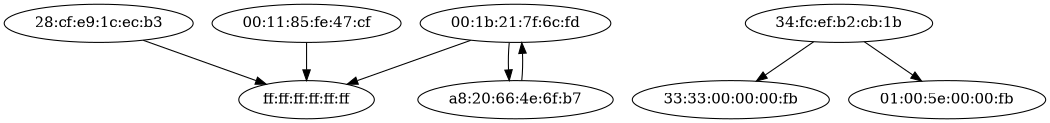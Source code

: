 digraph world {
size="7,7";
	"28:cf:e9:1c:ec:b3" -> "ff:ff:ff:ff:ff:ff";
	"34:fc:ef:b2:cb:1b" -> "33:33:00:00:00:fb";
	"00:1b:21:7f:6c:fd" -> "ff:ff:ff:ff:ff:ff";
	"00:11:85:fe:47:cf" -> "ff:ff:ff:ff:ff:ff";
	"a8:20:66:4e:6f:b7" -> "00:1b:21:7f:6c:fd";
	"34:fc:ef:b2:cb:1b" -> "01:00:5e:00:00:fb";
	"00:1b:21:7f:6c:fd" -> "a8:20:66:4e:6f:b7";
}
